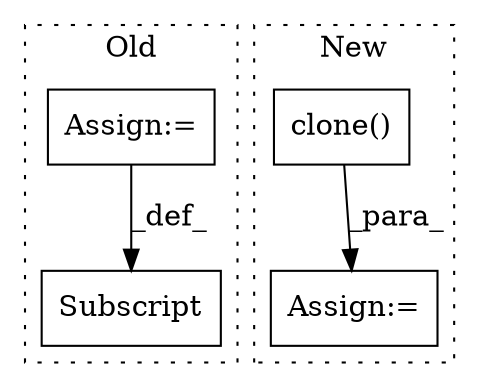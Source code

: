 digraph G {
subgraph cluster0 {
1 [label="Subscript" a="63" s="5519,0" l="28,0" shape="box"];
4 [label="Assign:=" a="68" s="5547" l="3" shape="box"];
label = "Old";
style="dotted";
}
subgraph cluster1 {
2 [label="clone()" a="75" s="5227" l="12" shape="box"];
3 [label="Assign:=" a="68" s="5978" l="3" shape="box"];
label = "New";
style="dotted";
}
2 -> 3 [label="_para_"];
4 -> 1 [label="_def_"];
}